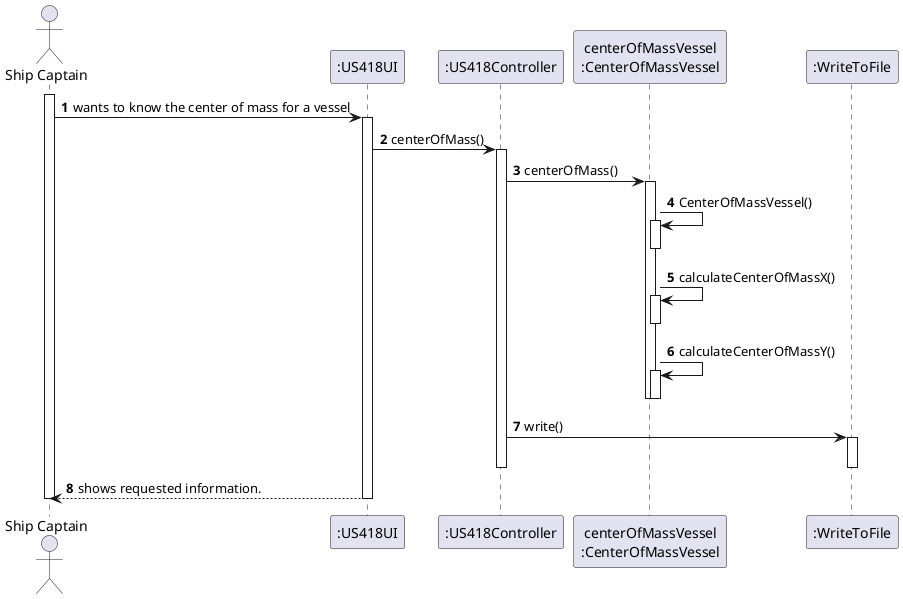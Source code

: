 @startuml
'https://plantuml.com/sequence-diagram

autonumber

actor "Ship Captain" as TM

participant ":US418UI" as SAUI
participant ":US418Controller" as SAC
participant "centerOfMassVessel\n:CenterOfMassVessel" as US
participant ":WriteToFile" as WT



activate TM

TM -> SAUI:  wants to know the center of mass for a vessel


activate SAUI
SAUI -> SAC: centerOfMass()
activate SAC

SAC -> US: centerOfMass()
activate US
US -> US: CenterOfMassVessel()
activate US
deactivate US

US -> US: calculateCenterOfMassX()
activate US
deactivate US

US -> US: calculateCenterOfMassY()
activate US
deactivate US

deactivate US



SAC -> WT: write()
activate WT
deactivate WT

deactivate SAC
SAUI --> TM: shows requested information.

deactivate SAUI
deactivate TM
@enduml